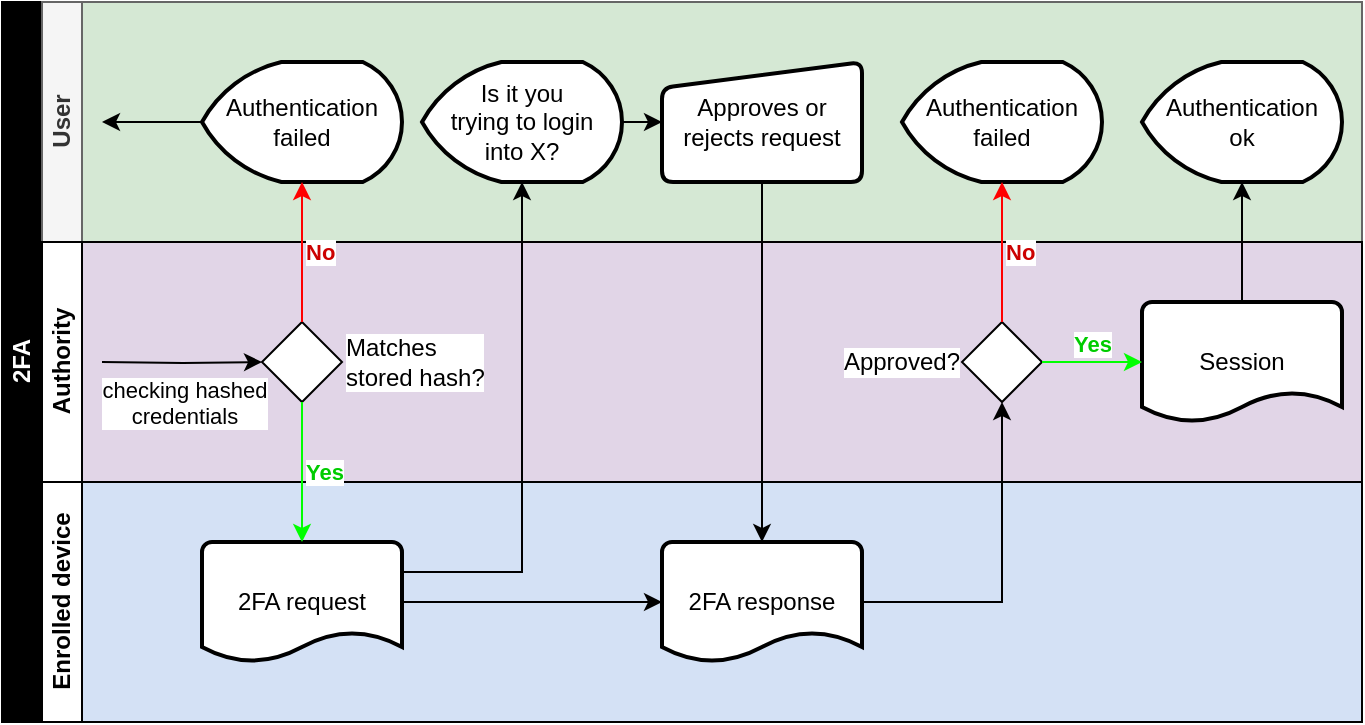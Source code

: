 <mxfile version="24.6.4" type="device">
  <diagram id="prtHgNgQTEPvFCAcTncT" name="Page-1">
    <mxGraphModel dx="1179" dy="616" grid="1" gridSize="10" guides="1" tooltips="1" connect="1" arrows="1" fold="1" page="1" pageScale="1" pageWidth="827" pageHeight="1169" math="0" shadow="0">
      <root>
        <mxCell id="0" />
        <mxCell id="1" parent="0" />
        <mxCell id="dNxyNK7c78bLwvsdeMH5-19" value="2FA" style="swimlane;html=1;childLayout=stackLayout;resizeParent=1;resizeParentMax=0;horizontal=0;startSize=20;horizontalStack=0;fillColor=#000000;fontColor=#FFFFFF;" parent="1" vertex="1">
          <mxGeometry x="40" y="40" width="680" height="360" as="geometry" />
        </mxCell>
        <mxCell id="dNxyNK7c78bLwvsdeMH5-31" style="edgeStyle=orthogonalEdgeStyle;rounded=0;orthogonalLoop=1;jettySize=auto;html=1;endArrow=classic;endFill=1;" parent="dNxyNK7c78bLwvsdeMH5-19" source="dNxyNK7c78bLwvsdeMH5-28" edge="1">
          <mxGeometry relative="1" as="geometry">
            <mxPoint x="300" y="90" as="targetPoint" />
          </mxGeometry>
        </mxCell>
        <mxCell id="dNxyNK7c78bLwvsdeMH5-20" value="User" style="swimlane;html=1;startSize=20;horizontal=0;swimlaneFillColor=#D5E8D4;fillColor=#f5f5f5;fontColor=#333333;strokeColor=#666666;" parent="dNxyNK7c78bLwvsdeMH5-19" vertex="1">
          <mxGeometry x="20" width="660" height="120" as="geometry">
            <mxRectangle x="20" width="430" height="30" as="alternateBounds" />
          </mxGeometry>
        </mxCell>
        <mxCell id="ay3iQQu9b-1fAjh1klHw-8" style="edgeStyle=orthogonalEdgeStyle;rounded=0;orthogonalLoop=1;jettySize=auto;html=1;entryX=1;entryY=0.5;entryDx=0;entryDy=0;" parent="dNxyNK7c78bLwvsdeMH5-20" source="ay3iQQu9b-1fAjh1klHw-7" edge="1">
          <mxGeometry relative="1" as="geometry">
            <mxPoint x="30" y="60" as="targetPoint" />
          </mxGeometry>
        </mxCell>
        <mxCell id="ay3iQQu9b-1fAjh1klHw-7" value="Authentication failed" style="strokeWidth=2;html=1;shape=mxgraph.flowchart.display;whiteSpace=wrap;" parent="dNxyNK7c78bLwvsdeMH5-20" vertex="1">
          <mxGeometry x="80" y="30" width="100" height="60" as="geometry" />
        </mxCell>
        <mxCell id="oE46_3HJ3IWfwsqIMQE9-11" style="edgeStyle=orthogonalEdgeStyle;rounded=0;orthogonalLoop=1;jettySize=auto;html=1;entryX=0;entryY=0.5;entryDx=0;entryDy=0;" edge="1" parent="dNxyNK7c78bLwvsdeMH5-20" source="ay3iQQu9b-1fAjh1klHw-13" target="oE46_3HJ3IWfwsqIMQE9-10">
          <mxGeometry relative="1" as="geometry" />
        </mxCell>
        <mxCell id="ay3iQQu9b-1fAjh1klHw-13" value="Is it you&lt;br&gt;trying to login&lt;br&gt;into X?" style="strokeWidth=2;html=1;shape=mxgraph.flowchart.display;whiteSpace=wrap;" parent="dNxyNK7c78bLwvsdeMH5-20" vertex="1">
          <mxGeometry x="190" y="30" width="100" height="60" as="geometry" />
        </mxCell>
        <mxCell id="oE46_3HJ3IWfwsqIMQE9-10" value="Approves or&lt;br&gt;rejects request" style="html=1;strokeWidth=2;shape=manualInput;whiteSpace=wrap;rounded=1;size=13;arcSize=11;" vertex="1" parent="dNxyNK7c78bLwvsdeMH5-20">
          <mxGeometry x="310" y="30" width="100" height="60" as="geometry" />
        </mxCell>
        <mxCell id="oE46_3HJ3IWfwsqIMQE9-19" value="Authentication failed" style="strokeWidth=2;html=1;shape=mxgraph.flowchart.display;whiteSpace=wrap;" vertex="1" parent="dNxyNK7c78bLwvsdeMH5-20">
          <mxGeometry x="430" y="30" width="100" height="60" as="geometry" />
        </mxCell>
        <mxCell id="oE46_3HJ3IWfwsqIMQE9-22" value="Authentication&lt;br&gt;ok" style="strokeWidth=2;html=1;shape=mxgraph.flowchart.display;whiteSpace=wrap;" vertex="1" parent="dNxyNK7c78bLwvsdeMH5-20">
          <mxGeometry x="550" y="30" width="100" height="60" as="geometry" />
        </mxCell>
        <mxCell id="dNxyNK7c78bLwvsdeMH5-21" value="Authority" style="swimlane;html=1;startSize=20;horizontal=0;swimlaneFillColor=#E1D5E7;" parent="dNxyNK7c78bLwvsdeMH5-19" vertex="1">
          <mxGeometry x="20" y="120" width="660" height="120" as="geometry" />
        </mxCell>
        <mxCell id="dNxyNK7c78bLwvsdeMH5-29" value="" style="edgeStyle=orthogonalEdgeStyle;rounded=0;orthogonalLoop=1;jettySize=auto;html=1;endArrow=classic;endFill=1;exitX=1;exitY=0.5;exitDx=0;exitDy=0;" parent="dNxyNK7c78bLwvsdeMH5-21" target="dNxyNK7c78bLwvsdeMH5-28" edge="1">
          <mxGeometry relative="1" as="geometry">
            <mxPoint x="30" y="60" as="sourcePoint" />
          </mxGeometry>
        </mxCell>
        <mxCell id="oE46_3HJ3IWfwsqIMQE9-4" value="checking hashed&lt;br&gt;credentials" style="edgeLabel;html=1;align=center;verticalAlign=top;resizable=0;points=[];labelPosition=center;verticalLabelPosition=bottom;labelBackgroundColor=default;" vertex="1" connectable="0" parent="dNxyNK7c78bLwvsdeMH5-29">
          <mxGeometry relative="1" as="geometry">
            <mxPoint as="offset" />
          </mxGeometry>
        </mxCell>
        <mxCell id="dNxyNK7c78bLwvsdeMH5-28" value="Matches&lt;br&gt;stored hash?" style="rhombus;html=1;fontFamily=Helvetica;fontSize=12;fontColor=#000000;align=left;labelPosition=right;verticalLabelPosition=middle;verticalAlign=middle;labelBackgroundColor=default;" parent="dNxyNK7c78bLwvsdeMH5-21" vertex="1">
          <mxGeometry x="110" y="40" width="40" height="40" as="geometry" />
        </mxCell>
        <mxCell id="oE46_3HJ3IWfwsqIMQE9-15" value="Approved?" style="rhombus;html=1;fontFamily=Helvetica;fontSize=12;fontColor=#000000;align=right;labelPosition=left;verticalLabelPosition=middle;verticalAlign=middle;labelBackgroundColor=default;" vertex="1" parent="dNxyNK7c78bLwvsdeMH5-21">
          <mxGeometry x="460" y="40" width="40" height="40" as="geometry" />
        </mxCell>
        <mxCell id="oE46_3HJ3IWfwsqIMQE9-20" value="Session" style="strokeWidth=2;html=1;shape=mxgraph.flowchart.document2;whiteSpace=wrap;size=0.25;" vertex="1" parent="dNxyNK7c78bLwvsdeMH5-21">
          <mxGeometry x="550" y="30" width="100" height="60" as="geometry" />
        </mxCell>
        <mxCell id="oE46_3HJ3IWfwsqIMQE9-21" value="Yes" style="edgeStyle=orthogonalEdgeStyle;rounded=0;orthogonalLoop=1;jettySize=auto;html=1;fontColor=#00CC00;labelPosition=center;verticalLabelPosition=top;align=center;verticalAlign=bottom;labelBackgroundColor=default;fontStyle=1;fillColor=#f8cecc;strokeColor=#00FF00;entryX=0;entryY=0.5;entryDx=0;entryDy=0;entryPerimeter=0;exitX=1;exitY=0.5;exitDx=0;exitDy=0;" edge="1" parent="dNxyNK7c78bLwvsdeMH5-21" source="oE46_3HJ3IWfwsqIMQE9-15" target="oE46_3HJ3IWfwsqIMQE9-20">
          <mxGeometry relative="1" as="geometry">
            <mxPoint x="140" y="90" as="sourcePoint" />
            <mxPoint x="140" y="160" as="targetPoint" />
          </mxGeometry>
        </mxCell>
        <mxCell id="dNxyNK7c78bLwvsdeMH5-22" value="Enrolled device" style="swimlane;html=1;startSize=20;horizontal=0;swimlaneFillColor=#D4E1F5;" parent="dNxyNK7c78bLwvsdeMH5-19" vertex="1">
          <mxGeometry x="20" y="240" width="660" height="120" as="geometry" />
        </mxCell>
        <mxCell id="oE46_3HJ3IWfwsqIMQE9-1" value="2FA request" style="strokeWidth=2;html=1;shape=mxgraph.flowchart.document2;whiteSpace=wrap;size=0.25;" vertex="1" parent="dNxyNK7c78bLwvsdeMH5-22">
          <mxGeometry x="80" y="30" width="100" height="60" as="geometry" />
        </mxCell>
        <mxCell id="oE46_3HJ3IWfwsqIMQE9-12" value="2FA response" style="strokeWidth=2;html=1;shape=mxgraph.flowchart.document2;whiteSpace=wrap;size=0.25;" vertex="1" parent="dNxyNK7c78bLwvsdeMH5-22">
          <mxGeometry x="310" y="30" width="100" height="60" as="geometry" />
        </mxCell>
        <mxCell id="oE46_3HJ3IWfwsqIMQE9-16" style="edgeStyle=orthogonalEdgeStyle;rounded=0;orthogonalLoop=1;jettySize=auto;html=1;entryX=0;entryY=0.5;entryDx=0;entryDy=0;entryPerimeter=0;" edge="1" parent="dNxyNK7c78bLwvsdeMH5-22" source="oE46_3HJ3IWfwsqIMQE9-1" target="oE46_3HJ3IWfwsqIMQE9-12">
          <mxGeometry relative="1" as="geometry" />
        </mxCell>
        <mxCell id="ay3iQQu9b-1fAjh1klHw-2" value="No" style="edgeStyle=orthogonalEdgeStyle;rounded=0;orthogonalLoop=1;jettySize=auto;html=1;entryX=0.5;entryY=1;entryDx=0;entryDy=0;fontColor=#CC0000;labelPosition=right;verticalLabelPosition=middle;align=left;verticalAlign=middle;labelBackgroundColor=default;fontStyle=1;fillColor=#f8cecc;strokeColor=#FF0000;exitX=0.5;exitY=0;exitDx=0;exitDy=0;entryPerimeter=0;" parent="dNxyNK7c78bLwvsdeMH5-19" source="dNxyNK7c78bLwvsdeMH5-28" target="ay3iQQu9b-1fAjh1klHw-7" edge="1">
          <mxGeometry relative="1" as="geometry">
            <mxPoint x="300" y="90" as="targetPoint" />
          </mxGeometry>
        </mxCell>
        <mxCell id="ay3iQQu9b-1fAjh1klHw-9" value="Yes" style="edgeStyle=orthogonalEdgeStyle;rounded=0;orthogonalLoop=1;jettySize=auto;html=1;fontColor=#00CC00;labelPosition=right;verticalLabelPosition=middle;align=left;verticalAlign=middle;labelBackgroundColor=default;fontStyle=1;fillColor=#f8cecc;strokeColor=#00FF00;entryX=0.5;entryY=0;entryDx=0;entryDy=0;entryPerimeter=0;" parent="dNxyNK7c78bLwvsdeMH5-19" source="dNxyNK7c78bLwvsdeMH5-28" target="oE46_3HJ3IWfwsqIMQE9-1" edge="1">
          <mxGeometry relative="1" as="geometry">
            <mxPoint x="320" y="170" as="sourcePoint" />
            <mxPoint x="220" y="290" as="targetPoint" />
          </mxGeometry>
        </mxCell>
        <mxCell id="oE46_3HJ3IWfwsqIMQE9-3" style="edgeStyle=orthogonalEdgeStyle;rounded=0;orthogonalLoop=1;jettySize=auto;html=1;entryX=0.5;entryY=1;entryDx=0;entryDy=0;entryPerimeter=0;exitX=1;exitY=0.25;exitDx=0;exitDy=0;exitPerimeter=0;" edge="1" parent="dNxyNK7c78bLwvsdeMH5-19" source="oE46_3HJ3IWfwsqIMQE9-1" target="ay3iQQu9b-1fAjh1klHw-13">
          <mxGeometry relative="1" as="geometry">
            <mxPoint x="255" y="300" as="targetPoint" />
          </mxGeometry>
        </mxCell>
        <mxCell id="oE46_3HJ3IWfwsqIMQE9-13" style="edgeStyle=orthogonalEdgeStyle;rounded=0;orthogonalLoop=1;jettySize=auto;html=1;entryX=0.5;entryY=0;entryDx=0;entryDy=0;entryPerimeter=0;" edge="1" parent="dNxyNK7c78bLwvsdeMH5-19" source="oE46_3HJ3IWfwsqIMQE9-10" target="oE46_3HJ3IWfwsqIMQE9-12">
          <mxGeometry relative="1" as="geometry" />
        </mxCell>
        <mxCell id="oE46_3HJ3IWfwsqIMQE9-17" style="edgeStyle=orthogonalEdgeStyle;rounded=0;orthogonalLoop=1;jettySize=auto;html=1;entryX=0.5;entryY=1;entryDx=0;entryDy=0;" edge="1" parent="dNxyNK7c78bLwvsdeMH5-19" source="oE46_3HJ3IWfwsqIMQE9-12" target="oE46_3HJ3IWfwsqIMQE9-15">
          <mxGeometry relative="1" as="geometry" />
        </mxCell>
        <mxCell id="oE46_3HJ3IWfwsqIMQE9-18" value="No" style="edgeStyle=orthogonalEdgeStyle;rounded=0;orthogonalLoop=1;jettySize=auto;html=1;fontColor=#CC0000;labelPosition=right;verticalLabelPosition=middle;align=left;verticalAlign=middle;labelBackgroundColor=default;fontStyle=1;fillColor=#f8cecc;strokeColor=#FF0000;exitX=0.5;exitY=0;exitDx=0;exitDy=0;entryX=0.5;entryY=1;entryDx=0;entryDy=0;entryPerimeter=0;" edge="1" parent="dNxyNK7c78bLwvsdeMH5-19" source="oE46_3HJ3IWfwsqIMQE9-15" target="oE46_3HJ3IWfwsqIMQE9-19">
          <mxGeometry relative="1" as="geometry">
            <mxPoint x="730" y="130" as="targetPoint" />
            <mxPoint x="160" y="170" as="sourcePoint" />
          </mxGeometry>
        </mxCell>
        <mxCell id="oE46_3HJ3IWfwsqIMQE9-23" style="edgeStyle=orthogonalEdgeStyle;rounded=0;orthogonalLoop=1;jettySize=auto;html=1;entryX=0.5;entryY=1;entryDx=0;entryDy=0;entryPerimeter=0;" edge="1" parent="dNxyNK7c78bLwvsdeMH5-19" source="oE46_3HJ3IWfwsqIMQE9-20" target="oE46_3HJ3IWfwsqIMQE9-22">
          <mxGeometry relative="1" as="geometry" />
        </mxCell>
      </root>
    </mxGraphModel>
  </diagram>
</mxfile>
